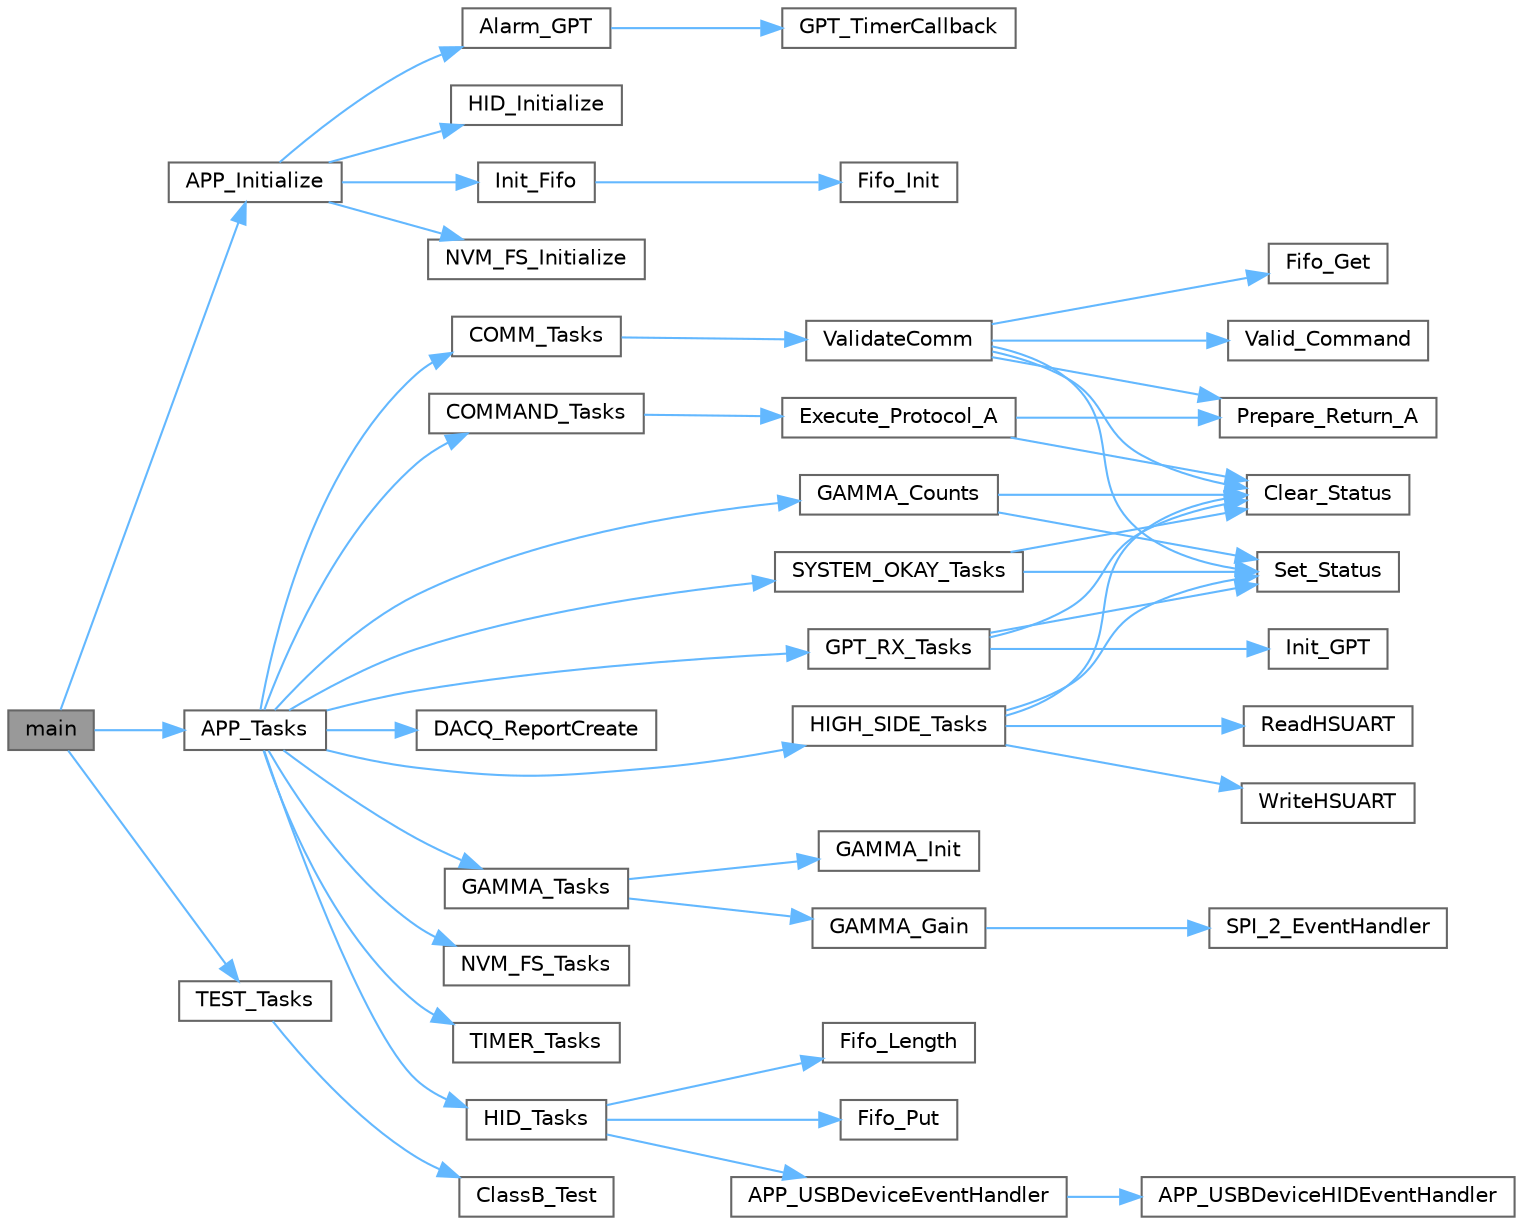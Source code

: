 digraph "main"
{
 // LATEX_PDF_SIZE
  bgcolor="transparent";
  edge [fontname=Helvetica,fontsize=10,labelfontname=Helvetica,labelfontsize=10];
  node [fontname=Helvetica,fontsize=10,shape=box,height=0.2,width=0.4];
  rankdir="LR";
  Node1 [id="Node000001",label="main",height=0.2,width=0.4,color="gray40", fillcolor="grey60", style="filled", fontcolor="black",tooltip=" "];
  Node1 -> Node2 [id="edge1_Node000001_Node000002",color="steelblue1",style="solid",tooltip=" "];
  Node2 [id="Node000002",label="APP_Initialize",height=0.2,width=0.4,color="grey40", fillcolor="white", style="filled",URL="$app_8c.html#a59b305aa4f4287d45cbe428f533f84b2",tooltip=" "];
  Node2 -> Node3 [id="edge2_Node000002_Node000003",color="steelblue1",style="solid",tooltip=" "];
  Node3 [id="Node000003",label="Alarm_GPT",height=0.2,width=0.4,color="grey40", fillcolor="white", style="filled",URL="$gpt_8c.html#a9ba574d2128f1d0993ae58e9c19eab6f",tooltip=" "];
  Node3 -> Node4 [id="edge3_Node000003_Node000004",color="steelblue1",style="solid",tooltip=" "];
  Node4 [id="Node000004",label="GPT_TimerCallback",height=0.2,width=0.4,color="grey40", fillcolor="white", style="filled",URL="$gpt_8c.html#ad11c75fd47e4a253c85f410a1a1a7fcd",tooltip=" "];
  Node2 -> Node5 [id="edge4_Node000002_Node000005",color="steelblue1",style="solid",tooltip=" "];
  Node5 [id="Node000005",label="HID_Initialize",height=0.2,width=0.4,color="grey40", fillcolor="white", style="filled",URL="$hid_8c.html#a8f1d75c823ecc01023c2af88c3b061ff",tooltip=" "];
  Node2 -> Node6 [id="edge5_Node000002_Node000006",color="steelblue1",style="solid",tooltip=" "];
  Node6 [id="Node000006",label="Init_Fifo",height=0.2,width=0.4,color="grey40", fillcolor="white", style="filled",URL="$fifo_8c.html#aee213a842ce7b6b44ea60df031f93587",tooltip=" "];
  Node6 -> Node7 [id="edge6_Node000006_Node000007",color="steelblue1",style="solid",tooltip=" "];
  Node7 [id="Node000007",label="Fifo_Init",height=0.2,width=0.4,color="grey40", fillcolor="white", style="filled",URL="$fifo_8c.html#a73482783404c573916a85844ce4d1028",tooltip=" "];
  Node2 -> Node8 [id="edge7_Node000002_Node000008",color="steelblue1",style="solid",tooltip=" "];
  Node8 [id="Node000008",label="NVM_FS_Initialize",height=0.2,width=0.4,color="grey40", fillcolor="white", style="filled",URL="$nvm__fs_8c.html#adb0a39179076c7034cda6df377cfc5f1",tooltip=" "];
  Node1 -> Node9 [id="edge8_Node000001_Node000009",color="steelblue1",style="solid",tooltip=" "];
  Node9 [id="Node000009",label="APP_Tasks",height=0.2,width=0.4,color="grey40", fillcolor="white", style="filled",URL="$app_8c.html#a859aee46b660cfee47cfd45ce08f6862",tooltip=" "];
  Node9 -> Node10 [id="edge9_Node000009_Node000010",color="steelblue1",style="solid",tooltip=" "];
  Node10 [id="Node000010",label="COMM_Tasks",height=0.2,width=0.4,color="grey40", fillcolor="white", style="filled",URL="$commmodule_8c.html#a58032003b728b9659d8ec40e2b565169",tooltip=" "];
  Node10 -> Node11 [id="edge10_Node000010_Node000011",color="steelblue1",style="solid",tooltip=" "];
  Node11 [id="Node000011",label="ValidateComm",height=0.2,width=0.4,color="grey40", fillcolor="white", style="filled",URL="$commmodule_8c.html#a764430fc16209afb9056738eb23b69c5",tooltip=" "];
  Node11 -> Node12 [id="edge11_Node000011_Node000012",color="steelblue1",style="solid",tooltip=" "];
  Node12 [id="Node000012",label="Clear_Status",height=0.2,width=0.4,color="grey40", fillcolor="white", style="filled",URL="$statusst_8c.html#a3a9ea2a910b701830e828a9e6d53b636",tooltip=" "];
  Node11 -> Node13 [id="edge12_Node000011_Node000013",color="steelblue1",style="solid",tooltip=" "];
  Node13 [id="Node000013",label="Fifo_Get",height=0.2,width=0.4,color="grey40", fillcolor="white", style="filled",URL="$fifo_8c.html#a559d3b106856214e0f068c4c8c186055",tooltip=" "];
  Node11 -> Node14 [id="edge13_Node000011_Node000014",color="steelblue1",style="solid",tooltip=" "];
  Node14 [id="Node000014",label="Prepare_Return_A",height=0.2,width=0.4,color="grey40", fillcolor="white", style="filled",URL="$statusst_8c.html#a0e9c19489da0b2f35029d786831aba98",tooltip=" "];
  Node11 -> Node15 [id="edge14_Node000011_Node000015",color="steelblue1",style="solid",tooltip=" "];
  Node15 [id="Node000015",label="Set_Status",height=0.2,width=0.4,color="grey40", fillcolor="white", style="filled",URL="$statusst_8c.html#a0fed74420f2d99f6d100fd94494b38f6",tooltip=" "];
  Node11 -> Node16 [id="edge15_Node000011_Node000016",color="steelblue1",style="solid",tooltip=" "];
  Node16 [id="Node000016",label="Valid_Command",height=0.2,width=0.4,color="grey40", fillcolor="white", style="filled",URL="$commands_8c.html#adf874595e4b75f7e8cd79080a70161aa",tooltip=" "];
  Node9 -> Node17 [id="edge16_Node000009_Node000017",color="steelblue1",style="solid",tooltip=" "];
  Node17 [id="Node000017",label="COMMAND_Tasks",height=0.2,width=0.4,color="grey40", fillcolor="white", style="filled",URL="$commands_8c.html#a18253442833a6f9dcc1031492524596c",tooltip=" "];
  Node17 -> Node18 [id="edge17_Node000017_Node000018",color="steelblue1",style="solid",tooltip=" "];
  Node18 [id="Node000018",label="Execute_Protocol_A",height=0.2,width=0.4,color="grey40", fillcolor="white", style="filled",URL="$commands_8c.html#a5931359f2a322bcc2dec75d32ac6e432",tooltip=" "];
  Node18 -> Node12 [id="edge18_Node000018_Node000012",color="steelblue1",style="solid",tooltip=" "];
  Node18 -> Node14 [id="edge19_Node000018_Node000014",color="steelblue1",style="solid",tooltip=" "];
  Node9 -> Node19 [id="edge20_Node000009_Node000019",color="steelblue1",style="solid",tooltip=" "];
  Node19 [id="Node000019",label="DACQ_ReportCreate",height=0.2,width=0.4,color="grey40", fillcolor="white", style="filled",URL="$report_8c.html#ac587acd1f21bc873eac3f21ba80de177",tooltip=" "];
  Node9 -> Node20 [id="edge21_Node000009_Node000020",color="steelblue1",style="solid",tooltip=" "];
  Node20 [id="Node000020",label="GAMMA_Counts",height=0.2,width=0.4,color="grey40", fillcolor="white", style="filled",URL="$gamma_8c.html#afc5e2e9ed21c48777ef363b998d0ce29",tooltip=" "];
  Node20 -> Node12 [id="edge22_Node000020_Node000012",color="steelblue1",style="solid",tooltip=" "];
  Node20 -> Node15 [id="edge23_Node000020_Node000015",color="steelblue1",style="solid",tooltip=" "];
  Node9 -> Node21 [id="edge24_Node000009_Node000021",color="steelblue1",style="solid",tooltip=" "];
  Node21 [id="Node000021",label="GAMMA_Tasks",height=0.2,width=0.4,color="grey40", fillcolor="white", style="filled",URL="$gamma_8c.html#a9f233207bb56e405b5d2450b696776b9",tooltip=" "];
  Node21 -> Node22 [id="edge25_Node000021_Node000022",color="steelblue1",style="solid",tooltip=" "];
  Node22 [id="Node000022",label="GAMMA_Gain",height=0.2,width=0.4,color="grey40", fillcolor="white", style="filled",URL="$gamma_8c.html#a5da711ad3fdec1827b9d1df4cc75ed91",tooltip=" "];
  Node22 -> Node23 [id="edge26_Node000022_Node000023",color="steelblue1",style="solid",tooltip=" "];
  Node23 [id="Node000023",label="SPI_2_EventHandler",height=0.2,width=0.4,color="grey40", fillcolor="white", style="filled",URL="$gamma_8c.html#a6452af4ddd37302af7a2ab0e3e2a69cd",tooltip=" "];
  Node21 -> Node24 [id="edge27_Node000021_Node000024",color="steelblue1",style="solid",tooltip=" "];
  Node24 [id="Node000024",label="GAMMA_Init",height=0.2,width=0.4,color="grey40", fillcolor="white", style="filled",URL="$gamma_8c.html#aefeced0c9f815b6c2ff8959cc09ac071",tooltip=" "];
  Node9 -> Node25 [id="edge28_Node000009_Node000025",color="steelblue1",style="solid",tooltip=" "];
  Node25 [id="Node000025",label="GPT_RX_Tasks",height=0.2,width=0.4,color="grey40", fillcolor="white", style="filled",URL="$gpt_8c.html#a391a1ffc5d7bf2e28aa696c450ab3885",tooltip=" "];
  Node25 -> Node12 [id="edge29_Node000025_Node000012",color="steelblue1",style="solid",tooltip=" "];
  Node25 -> Node26 [id="edge30_Node000025_Node000026",color="steelblue1",style="solid",tooltip=" "];
  Node26 [id="Node000026",label="Init_GPT",height=0.2,width=0.4,color="grey40", fillcolor="white", style="filled",URL="$gpt_8c.html#a47b4df32f5df808b1199c7ef66cccb77",tooltip=" "];
  Node25 -> Node15 [id="edge31_Node000025_Node000015",color="steelblue1",style="solid",tooltip=" "];
  Node9 -> Node27 [id="edge32_Node000009_Node000027",color="steelblue1",style="solid",tooltip=" "];
  Node27 [id="Node000027",label="HID_Tasks",height=0.2,width=0.4,color="grey40", fillcolor="white", style="filled",URL="$hid_8c.html#ac1cff4d7580b485407e3979aacb8d528",tooltip=" "];
  Node27 -> Node28 [id="edge33_Node000027_Node000028",color="steelblue1",style="solid",tooltip=" "];
  Node28 [id="Node000028",label="APP_USBDeviceEventHandler",height=0.2,width=0.4,color="grey40", fillcolor="white", style="filled",URL="$hid_8c.html#a4a626868c7f75877521a00d2abf8a8b2",tooltip=" "];
  Node28 -> Node29 [id="edge34_Node000028_Node000029",color="steelblue1",style="solid",tooltip=" "];
  Node29 [id="Node000029",label="APP_USBDeviceHIDEventHandler",height=0.2,width=0.4,color="grey40", fillcolor="white", style="filled",URL="$hid_8c.html#ad1c40ae5721f0b1be13a18aefa55f216",tooltip=" "];
  Node27 -> Node30 [id="edge35_Node000027_Node000030",color="steelblue1",style="solid",tooltip=" "];
  Node30 [id="Node000030",label="Fifo_Length",height=0.2,width=0.4,color="grey40", fillcolor="white", style="filled",URL="$fifo_8c.html#af9b60b7e38d0de249e9c2899e5266c44",tooltip=" "];
  Node27 -> Node31 [id="edge36_Node000027_Node000031",color="steelblue1",style="solid",tooltip=" "];
  Node31 [id="Node000031",label="Fifo_Put",height=0.2,width=0.4,color="grey40", fillcolor="white", style="filled",URL="$fifo_8c.html#aa509be4f95c11aac886b98718a15e849",tooltip=" "];
  Node9 -> Node32 [id="edge37_Node000009_Node000032",color="steelblue1",style="solid",tooltip=" "];
  Node32 [id="Node000032",label="HIGH_SIDE_Tasks",height=0.2,width=0.4,color="grey40", fillcolor="white", style="filled",URL="$high__side_8c.html#acf5f309a4dce14a86b501e9db8e975c7",tooltip=" "];
  Node32 -> Node12 [id="edge38_Node000032_Node000012",color="steelblue1",style="solid",tooltip=" "];
  Node32 -> Node33 [id="edge39_Node000032_Node000033",color="steelblue1",style="solid",tooltip=" "];
  Node33 [id="Node000033",label="ReadHSUART",height=0.2,width=0.4,color="grey40", fillcolor="white", style="filled",URL="$high__side_8c.html#ab03727370790d8a00c3aad39d830e04b",tooltip=" "];
  Node32 -> Node15 [id="edge40_Node000032_Node000015",color="steelblue1",style="solid",tooltip=" "];
  Node32 -> Node34 [id="edge41_Node000032_Node000034",color="steelblue1",style="solid",tooltip=" "];
  Node34 [id="Node000034",label="WriteHSUART",height=0.2,width=0.4,color="grey40", fillcolor="white", style="filled",URL="$high__side_8c.html#a6ccb9951d4680d3a0fc602c7314f3067",tooltip=" "];
  Node9 -> Node35 [id="edge42_Node000009_Node000035",color="steelblue1",style="solid",tooltip=" "];
  Node35 [id="Node000035",label="NVM_FS_Tasks",height=0.2,width=0.4,color="grey40", fillcolor="white", style="filled",URL="$nvm__fs_8c.html#af6f527d9a31e2b803e4a8ebc40a94c50",tooltip=" "];
  Node9 -> Node36 [id="edge43_Node000009_Node000036",color="steelblue1",style="solid",tooltip=" "];
  Node36 [id="Node000036",label="SYSTEM_OKAY_Tasks",height=0.2,width=0.4,color="grey40", fillcolor="white", style="filled",URL="$system__okay_8c.html#a8453de21018efd706e7eb817defceb65",tooltip=" "];
  Node36 -> Node12 [id="edge44_Node000036_Node000012",color="steelblue1",style="solid",tooltip=" "];
  Node36 -> Node15 [id="edge45_Node000036_Node000015",color="steelblue1",style="solid",tooltip=" "];
  Node9 -> Node37 [id="edge46_Node000009_Node000037",color="steelblue1",style="solid",tooltip=" "];
  Node37 [id="Node000037",label="TIMER_Tasks",height=0.2,width=0.4,color="grey40", fillcolor="white", style="filled",URL="$timers_8c.html#a4c883f65a4e2c55a125dd63d824e89e7",tooltip=" "];
  Node1 -> Node38 [id="edge47_Node000001_Node000038",color="steelblue1",style="solid",tooltip=" "];
  Node38 [id="Node000038",label="TEST_Tasks",height=0.2,width=0.4,color="grey40", fillcolor="white", style="filled",URL="$test_8c.html#a2186c6908f2d488a4daa437210e56675",tooltip=" "];
  Node38 -> Node39 [id="edge48_Node000038_Node000039",color="steelblue1",style="solid",tooltip=" "];
  Node39 [id="Node000039",label="ClassB_Test",height=0.2,width=0.4,color="grey40", fillcolor="white", style="filled",URL="$test_8c.html#a0082d7f9f08c74e3744cba7f387d4f4f",tooltip=" "];
}
